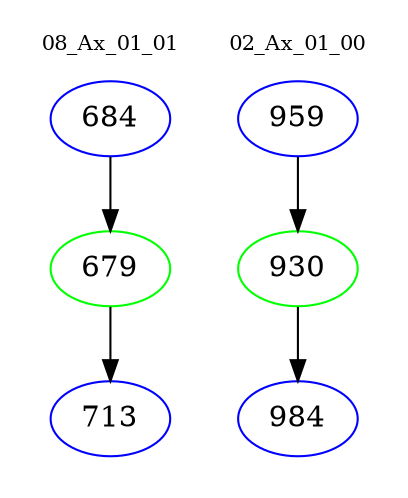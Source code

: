 digraph{
subgraph cluster_0 {
color = white
label = "08_Ax_01_01";
fontsize=10;
T0_684 [label="684", color="blue"]
T0_684 -> T0_679 [color="black"]
T0_679 [label="679", color="green"]
T0_679 -> T0_713 [color="black"]
T0_713 [label="713", color="blue"]
}
subgraph cluster_1 {
color = white
label = "02_Ax_01_00";
fontsize=10;
T1_959 [label="959", color="blue"]
T1_959 -> T1_930 [color="black"]
T1_930 [label="930", color="green"]
T1_930 -> T1_984 [color="black"]
T1_984 [label="984", color="blue"]
}
}
